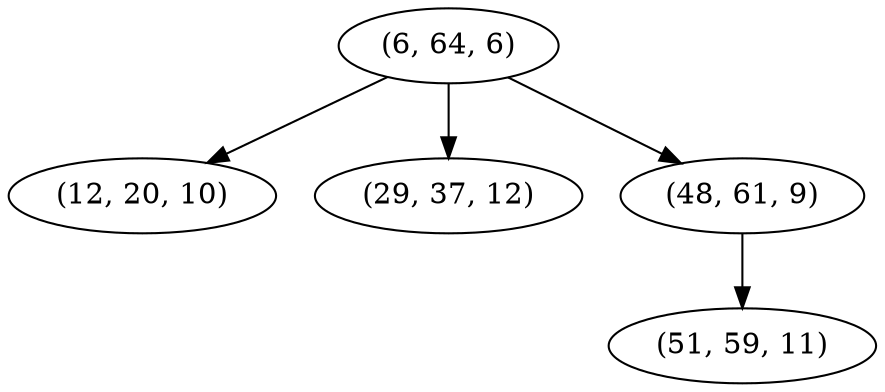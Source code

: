 digraph tree {
    "(6, 64, 6)";
    "(12, 20, 10)";
    "(29, 37, 12)";
    "(48, 61, 9)";
    "(51, 59, 11)";
    "(6, 64, 6)" -> "(12, 20, 10)";
    "(6, 64, 6)" -> "(29, 37, 12)";
    "(6, 64, 6)" -> "(48, 61, 9)";
    "(48, 61, 9)" -> "(51, 59, 11)";
}
